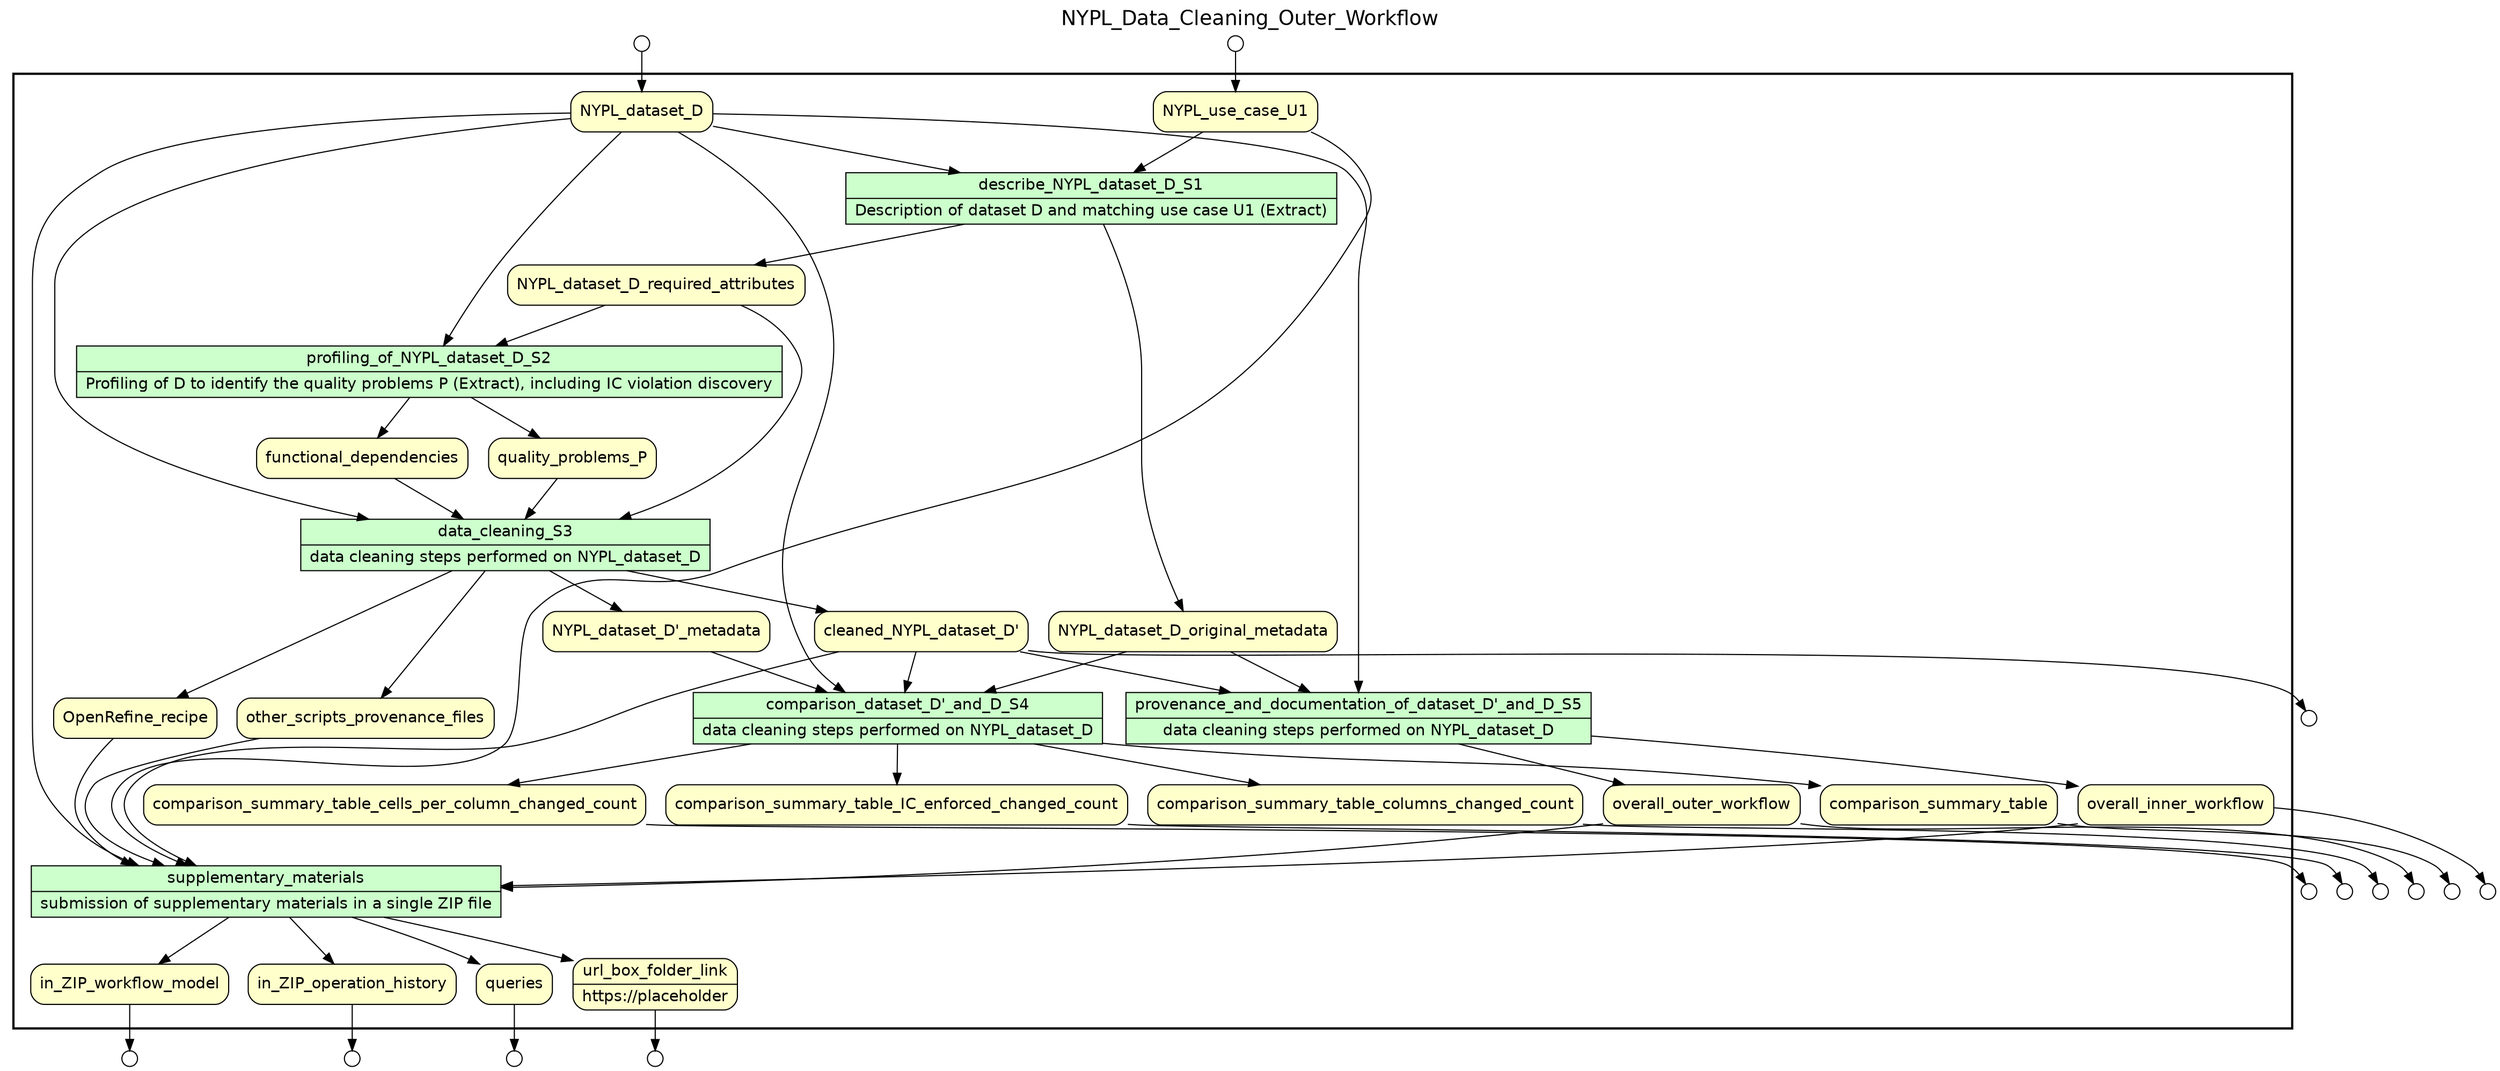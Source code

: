 
/* Start of top-level graph */
digraph Workflow {
rankdir=TB

/* Title for graph */
fontname=Helvetica; fontsize=18; labelloc=t
label=NYPL_Data_Cleaning_Outer_Workflow

/* Start of double cluster for drawing box around nodes in workflow */
subgraph cluster_workflow_box_outer { label=""; color=black; penwidth=2
subgraph cluster_workflow_box_inner { label=""; penwidth=0

/* Style for nodes representing atomic programs in workflow */
node[shape=box style=filled fillcolor="#CCFFCC" peripheries=1 fontname=Helvetica]

/* Nodes representing atomic programs in workflow */
describe_NYPL_dataset_D_S1 [shape=record rankdir=LR label="{<f0> describe_NYPL_dataset_D_S1 |<f1> Description of dataset D and matching use case U1 (Extract)}"];
profiling_of_NYPL_dataset_D_S2 [shape=record rankdir=LR label="{<f0> profiling_of_NYPL_dataset_D_S2 |<f1> Profiling of D to identify the quality problems P (Extract), including IC violation discovery}"];
data_cleaning_S3 [shape=record rankdir=LR label="{<f0> data_cleaning_S3 |<f1> data cleaning steps performed on NYPL_dataset_D}"];
"comparison_dataset_D'_and_D_S4" [shape=record rankdir=LR label="{<f0> comparison_dataset_D'_and_D_S4 |<f1> data cleaning steps performed on NYPL_dataset_D}"];
"provenance_and_documentation_of_dataset_D'_and_D_S5" [shape=record rankdir=LR label="{<f0> provenance_and_documentation_of_dataset_D'_and_D_S5 |<f1> data cleaning steps performed on NYPL_dataset_D}"];
supplementary_materials [shape=record rankdir=LR label="{<f0> supplementary_materials |<f1> submission of supplementary materials in a single ZIP file}"];

/* Style for nodes representing non-parameter data channels in workflow */
node[shape=box style="rounded,filled" fillcolor="#FFFFCC" peripheries=1 fontname=Helvetica]

/* Nodes for non-parameter data channels in workflow */
comparison_summary_table
comparison_summary_table_columns_changed_count
comparison_summary_table_cells_per_column_changed_count
comparison_summary_table_IC_enforced_changed_count
overall_outer_workflow
overall_inner_workflow
"cleaned_NYPL_dataset_D'"
in_ZIP_workflow_model
in_ZIP_operation_history
queries
url_box_folder_link [shape=record rankdir=LR label="{<f0> url_box_folder_link |<f1> https\://placeholder}"];
NYPL_dataset_D
NYPL_use_case_U1
NYPL_dataset_D_required_attributes
quality_problems_P
functional_dependencies
"NYPL_dataset_D'_metadata"
NYPL_dataset_D_original_metadata
OpenRefine_recipe
other_scripts_provenance_files

/* Style for nodes representing parameter channels in workflow */
node[shape=box style="rounded,filled" fillcolor="#FCFCFC" peripheries=1 fontname=Helvetica]

/* Nodes representing parameter channels in workflow */

/* Edges representing connections between programs and channels */
describe_NYPL_dataset_D_S1 -> NYPL_dataset_D_required_attributes
describe_NYPL_dataset_D_S1 -> NYPL_dataset_D_original_metadata
NYPL_dataset_D -> describe_NYPL_dataset_D_S1
NYPL_use_case_U1 -> describe_NYPL_dataset_D_S1
profiling_of_NYPL_dataset_D_S2 -> quality_problems_P
profiling_of_NYPL_dataset_D_S2 -> functional_dependencies
NYPL_dataset_D -> profiling_of_NYPL_dataset_D_S2
NYPL_dataset_D_required_attributes -> profiling_of_NYPL_dataset_D_S2
data_cleaning_S3 -> "cleaned_NYPL_dataset_D'"
data_cleaning_S3 -> "NYPL_dataset_D'_metadata"
data_cleaning_S3 -> OpenRefine_recipe
data_cleaning_S3 -> other_scripts_provenance_files
NYPL_dataset_D -> data_cleaning_S3
NYPL_dataset_D_required_attributes -> data_cleaning_S3
quality_problems_P -> data_cleaning_S3
functional_dependencies -> data_cleaning_S3
"comparison_dataset_D'_and_D_S4" -> comparison_summary_table
"comparison_dataset_D'_and_D_S4" -> comparison_summary_table_columns_changed_count
"comparison_dataset_D'_and_D_S4" -> comparison_summary_table_cells_per_column_changed_count
"comparison_dataset_D'_and_D_S4" -> comparison_summary_table_IC_enforced_changed_count
"cleaned_NYPL_dataset_D'" -> "comparison_dataset_D'_and_D_S4"
"NYPL_dataset_D'_metadata" -> "comparison_dataset_D'_and_D_S4"
NYPL_dataset_D -> "comparison_dataset_D'_and_D_S4"
NYPL_dataset_D_original_metadata -> "comparison_dataset_D'_and_D_S4"
"provenance_and_documentation_of_dataset_D'_and_D_S5" -> overall_outer_workflow
"provenance_and_documentation_of_dataset_D'_and_D_S5" -> overall_inner_workflow
NYPL_dataset_D_original_metadata -> "provenance_and_documentation_of_dataset_D'_and_D_S5"
"cleaned_NYPL_dataset_D'" -> "provenance_and_documentation_of_dataset_D'_and_D_S5"
NYPL_dataset_D -> "provenance_and_documentation_of_dataset_D'_and_D_S5"
supplementary_materials -> in_ZIP_workflow_model
supplementary_materials -> in_ZIP_operation_history
supplementary_materials -> queries
supplementary_materials -> url_box_folder_link
overall_outer_workflow -> supplementary_materials
overall_inner_workflow -> supplementary_materials
OpenRefine_recipe -> supplementary_materials
other_scripts_provenance_files -> supplementary_materials
NYPL_use_case_U1 -> supplementary_materials
NYPL_dataset_D -> supplementary_materials
"cleaned_NYPL_dataset_D'" -> supplementary_materials

/* End of double cluster for drawing box around nodes in workflow */
}}

/* Style for nodes representing workflow input ports */
node[shape=circle style="rounded,filled" fillcolor="#FFFFFF" peripheries=1 fontname=Helvetica width=0.2]

/* Nodes representing workflow input ports */
NYPL_dataset_D_input_port [label=""]
NYPL_use_case_U1_input_port [label=""]

/* Style for nodes representing workflow output ports */
node[shape=circle style="rounded,filled" fillcolor="#FFFFFF" peripheries=1 fontname=Helvetica width=0.2]

/* Nodes representing workflow output ports */
comparison_summary_table_output_port [label=""]
comparison_summary_table_columns_changed_count_output_port [label=""]
comparison_summary_table_cells_per_column_changed_count_output_port [label=""]
comparison_summary_table_IC_enforced_changed_count_output_port [label=""]
overall_outer_workflow_output_port [label=""]
overall_inner_workflow_output_port [label=""]
"cleaned_NYPL_dataset_D'_output_port" [label=""]
in_ZIP_workflow_model_output_port [label=""]
in_ZIP_operation_history_output_port [label=""]
queries_output_port [label=""]
url_box_folder_link_output_port [label=""]

/* Edges from input ports to channels */
NYPL_dataset_D_input_port -> NYPL_dataset_D
NYPL_use_case_U1_input_port -> NYPL_use_case_U1

/* Edges from channels to output ports */
comparison_summary_table -> comparison_summary_table_output_port
comparison_summary_table_columns_changed_count -> comparison_summary_table_columns_changed_count_output_port
comparison_summary_table_cells_per_column_changed_count -> comparison_summary_table_cells_per_column_changed_count_output_port
comparison_summary_table_IC_enforced_changed_count -> comparison_summary_table_IC_enforced_changed_count_output_port
overall_outer_workflow -> overall_outer_workflow_output_port
overall_inner_workflow -> overall_inner_workflow_output_port
"cleaned_NYPL_dataset_D'" -> "cleaned_NYPL_dataset_D'_output_port"
in_ZIP_workflow_model -> in_ZIP_workflow_model_output_port
in_ZIP_operation_history -> in_ZIP_operation_history_output_port
queries -> queries_output_port
url_box_folder_link -> url_box_folder_link_output_port

/* End of top-level graph */
}
